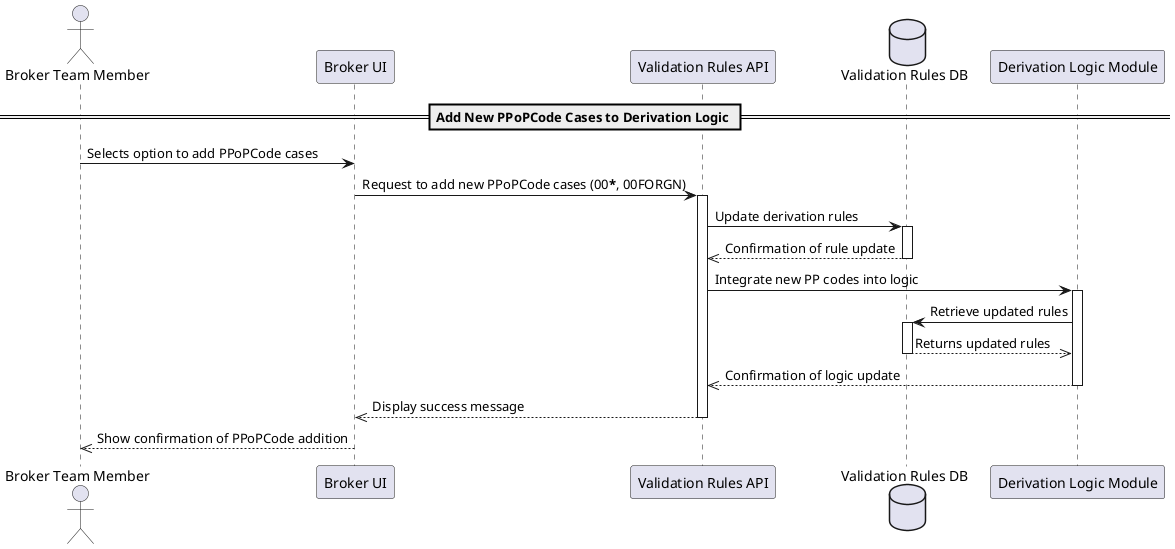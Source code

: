 @startuml
actor "Broker Team Member" as member
participant "Broker UI" as ui
participant "Validation Rules API" as rulesApi
database "Validation Rules DB" as rulesDb
participant "Derivation Logic Module" as derivationLogic

== Add New PPoPCode Cases to Derivation Logic ==

member -> ui : Selects option to add PPoPCode cases
ui -> rulesApi : Request to add new PPoPCode cases (00*****, 00FORGN)
activate rulesApi

rulesApi -> rulesDb : Update derivation rules
activate rulesDb
rulesDb -->> rulesApi : Confirmation of rule update
deactivate rulesDb

rulesApi -> derivationLogic : Integrate new PP codes into logic
activate derivationLogic
derivationLogic -> rulesDb : Retrieve updated rules
activate rulesDb
rulesDb -->> derivationLogic : Returns updated rules
deactivate rulesDb

derivationLogic -->> rulesApi : Confirmation of logic update
deactivate derivationLogic
rulesApi -->> ui : Display success message
deactivate rulesApi

ui -->> member : Show confirmation of PPoPCode addition

@enduml
